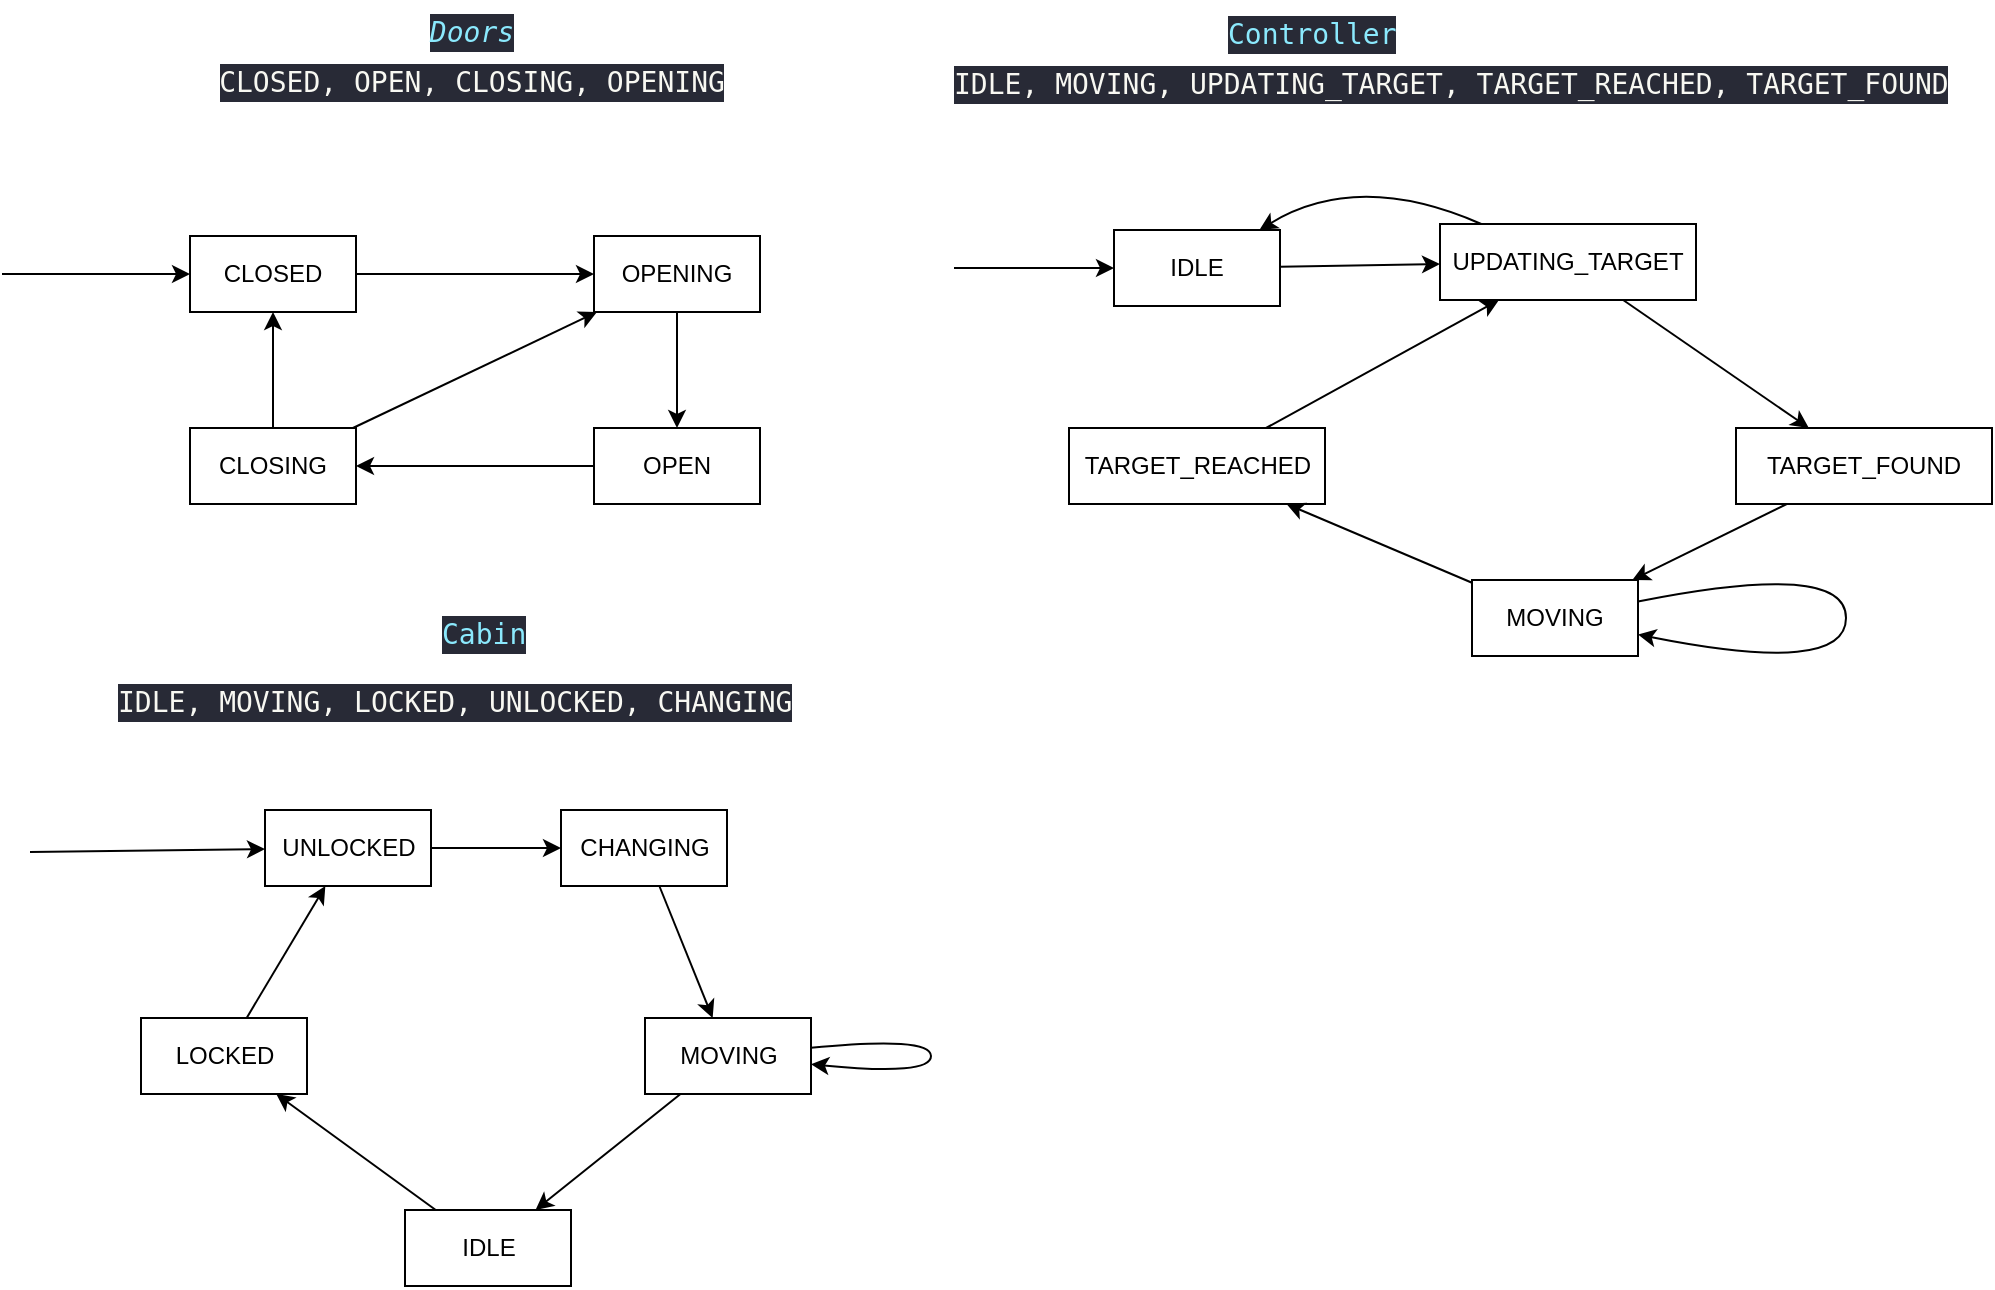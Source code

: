 <mxfile>
    <diagram id="HSBRLxu3J_i20yab42OU" name="Page-1">
        <mxGraphModel dx="756" dy="625" grid="0" gridSize="10" guides="1" tooltips="1" connect="1" arrows="1" fold="1" page="0" pageScale="1" pageWidth="850" pageHeight="1100" math="0" shadow="0">
            <root>
                <mxCell id="0"/>
                <mxCell id="1" parent="0"/>
                <mxCell id="2" value="&lt;div style=&quot;color: rgb(248, 248, 242); background-color: rgb(40, 42, 54); font-family: &amp;quot;Fira Code&amp;quot;, &amp;quot;Droid Sans Mono&amp;quot;, &amp;quot;monospace&amp;quot;, monospace; font-size: 14px; line-height: 19px;&quot;&gt;CLOSED, OPEN, CLOSING, OPENING&lt;/div&gt;" style="text;html=1;strokeColor=none;fillColor=none;align=center;verticalAlign=middle;whiteSpace=wrap;rounded=0;" parent="1" vertex="1">
                    <mxGeometry x="151" y="61" width="276" height="30" as="geometry"/>
                </mxCell>
                <mxCell id="3" value="&lt;div style=&quot;color: rgb(248, 248, 242); background-color: rgb(40, 42, 54); font-family: &amp;quot;Fira Code&amp;quot;, &amp;quot;Droid Sans Mono&amp;quot;, &amp;quot;monospace&amp;quot;, monospace; font-size: 14px; line-height: 19px;&quot;&gt;&lt;span style=&quot;color: #8be9fd;font-style: italic;&quot;&gt;Doors&lt;/span&gt;&lt;/div&gt;" style="text;html=1;strokeColor=none;fillColor=none;align=center;verticalAlign=middle;whiteSpace=wrap;rounded=0;" parent="1" vertex="1">
                    <mxGeometry x="259" y="36" width="60" height="30" as="geometry"/>
                </mxCell>
                <mxCell id="4" value="CLOSED" style="rounded=0;whiteSpace=wrap;html=1;" parent="1" vertex="1">
                    <mxGeometry x="148" y="153" width="83" height="38" as="geometry"/>
                </mxCell>
                <mxCell id="6" value="OPENING" style="rounded=0;whiteSpace=wrap;html=1;" parent="1" vertex="1">
                    <mxGeometry x="350" y="153" width="83" height="38" as="geometry"/>
                </mxCell>
                <mxCell id="7" value="CLOSING" style="rounded=0;whiteSpace=wrap;html=1;" parent="1" vertex="1">
                    <mxGeometry x="148" y="249" width="83" height="38" as="geometry"/>
                </mxCell>
                <mxCell id="8" value="OPEN" style="rounded=0;whiteSpace=wrap;html=1;" parent="1" vertex="1">
                    <mxGeometry x="350" y="249" width="83" height="38" as="geometry"/>
                </mxCell>
                <mxCell id="9" value="" style="endArrow=classic;html=1;curved=1;" parent="1" source="4" target="6" edge="1">
                    <mxGeometry width="50" height="50" relative="1" as="geometry">
                        <mxPoint x="554" y="303" as="sourcePoint"/>
                        <mxPoint x="604" y="253" as="targetPoint"/>
                    </mxGeometry>
                </mxCell>
                <mxCell id="10" value="" style="endArrow=classic;html=1;curved=1;" parent="1" source="6" target="8" edge="1">
                    <mxGeometry width="50" height="50" relative="1" as="geometry">
                        <mxPoint x="554" y="303" as="sourcePoint"/>
                        <mxPoint x="604" y="253" as="targetPoint"/>
                    </mxGeometry>
                </mxCell>
                <mxCell id="11" value="" style="endArrow=classic;html=1;curved=1;" parent="1" source="8" target="7" edge="1">
                    <mxGeometry width="50" height="50" relative="1" as="geometry">
                        <mxPoint x="554" y="303" as="sourcePoint"/>
                        <mxPoint x="604" y="253" as="targetPoint"/>
                    </mxGeometry>
                </mxCell>
                <mxCell id="12" value="" style="endArrow=classic;html=1;curved=1;" parent="1" source="7" target="4" edge="1">
                    <mxGeometry width="50" height="50" relative="1" as="geometry">
                        <mxPoint x="554" y="303" as="sourcePoint"/>
                        <mxPoint x="604" y="253" as="targetPoint"/>
                    </mxGeometry>
                </mxCell>
                <mxCell id="13" value="" style="endArrow=classic;html=1;curved=1;" parent="1" source="7" target="6" edge="1">
                    <mxGeometry width="50" height="50" relative="1" as="geometry">
                        <mxPoint x="554" y="303" as="sourcePoint"/>
                        <mxPoint x="604" y="253" as="targetPoint"/>
                    </mxGeometry>
                </mxCell>
                <mxCell id="14" value="" style="endArrow=classic;html=1;curved=1;" parent="1" target="4" edge="1">
                    <mxGeometry width="50" height="50" relative="1" as="geometry">
                        <mxPoint x="54" y="172" as="sourcePoint"/>
                        <mxPoint x="449" y="253" as="targetPoint"/>
                    </mxGeometry>
                </mxCell>
                <mxCell id="15" value="&lt;div style=&quot;color: rgb(248, 248, 242); background-color: rgb(40, 42, 54); font-family: &amp;quot;Fira Code&amp;quot;, &amp;quot;Droid Sans Mono&amp;quot;, &amp;quot;monospace&amp;quot;, monospace; font-weight: normal; font-size: 14px; line-height: 19px;&quot;&gt;&lt;div&gt;&lt;span style=&quot;color: #8be9fd;&quot;&gt;Controller&lt;/span&gt;&lt;/div&gt;&lt;/div&gt;" style="text;whiteSpace=wrap;html=1;" parent="1" vertex="1">
                    <mxGeometry x="665.004" y="35.996" width="112" height="41" as="geometry"/>
                </mxCell>
                <mxCell id="16" value="&lt;div style=&quot;color: rgb(248, 248, 242); background-color: rgb(40, 42, 54); font-family: &amp;quot;Fira Code&amp;quot;, &amp;quot;Droid Sans Mono&amp;quot;, &amp;quot;monospace&amp;quot;, monospace; font-weight: normal; font-size: 14px; line-height: 19px;&quot;&gt;&lt;div&gt;&lt;span style=&quot;color: #f8f8f2;&quot;&gt;IDLE&lt;/span&gt;&lt;span style=&quot;color: #f8f8f2;&quot;&gt;,&amp;nbsp;&lt;/span&gt;MOVING, UPDATING_TARGET, TARGET_REACHED, TARGET_FOUND&lt;/div&gt;&lt;/div&gt;" style="text;whiteSpace=wrap;html=1;" parent="1" vertex="1">
                    <mxGeometry x="528" y="61" width="508" height="48" as="geometry"/>
                </mxCell>
                <mxCell id="17" value="IDLE" style="rounded=0;whiteSpace=wrap;html=1;" parent="1" vertex="1">
                    <mxGeometry x="610" y="150" width="83" height="38" as="geometry"/>
                </mxCell>
                <mxCell id="18" value="MOVING" style="rounded=0;whiteSpace=wrap;html=1;" parent="1" vertex="1">
                    <mxGeometry x="789" y="325" width="83" height="38" as="geometry"/>
                </mxCell>
                <mxCell id="19" value="UPDATING_TARGET" style="rounded=0;whiteSpace=wrap;html=1;" parent="1" vertex="1">
                    <mxGeometry x="773" y="147" width="128" height="38" as="geometry"/>
                </mxCell>
                <mxCell id="20" value="TARGET_REACHED" style="rounded=0;whiteSpace=wrap;html=1;" parent="1" vertex="1">
                    <mxGeometry x="587.5" y="249" width="128" height="38" as="geometry"/>
                </mxCell>
                <mxCell id="21" value="" style="endArrow=classic;html=1;curved=1;" parent="1" target="17" edge="1">
                    <mxGeometry width="50" height="50" relative="1" as="geometry">
                        <mxPoint x="530" y="169" as="sourcePoint"/>
                        <mxPoint x="801" y="186" as="targetPoint"/>
                    </mxGeometry>
                </mxCell>
                <mxCell id="22" value="" style="endArrow=classic;html=1;curved=1;" parent="1" source="17" target="19" edge="1">
                    <mxGeometry width="50" height="50" relative="1" as="geometry">
                        <mxPoint x="759" y="236" as="sourcePoint"/>
                        <mxPoint x="809" y="186" as="targetPoint"/>
                        <Array as="points"/>
                    </mxGeometry>
                </mxCell>
                <mxCell id="23" value="" style="endArrow=classic;html=1;curved=1;" parent="1" source="20" target="19" edge="1">
                    <mxGeometry width="50" height="50" relative="1" as="geometry">
                        <mxPoint x="759" y="236" as="sourcePoint"/>
                        <mxPoint x="809" y="186" as="targetPoint"/>
                    </mxGeometry>
                </mxCell>
                <mxCell id="24" value="" style="endArrow=classic;html=1;curved=1;" parent="1" source="18" target="18" edge="1">
                    <mxGeometry width="50" height="50" relative="1" as="geometry">
                        <mxPoint x="830" y="390" as="sourcePoint"/>
                        <mxPoint x="880" y="340" as="targetPoint"/>
                        <Array as="points">
                            <mxPoint x="976" y="315"/>
                        </Array>
                    </mxGeometry>
                </mxCell>
                <mxCell id="26" value="" style="endArrow=classic;html=1;curved=1;" parent="1" source="19" target="17" edge="1">
                    <mxGeometry width="50" height="50" relative="1" as="geometry">
                        <mxPoint x="736" y="236" as="sourcePoint"/>
                        <mxPoint x="786" y="186" as="targetPoint"/>
                        <Array as="points">
                            <mxPoint x="732" y="120"/>
                        </Array>
                    </mxGeometry>
                </mxCell>
                <mxCell id="27" value="" style="endArrow=classic;html=1;curved=1;" parent="1" source="18" target="20" edge="1">
                    <mxGeometry width="50" height="50" relative="1" as="geometry">
                        <mxPoint x="736" y="236" as="sourcePoint"/>
                        <mxPoint x="786" y="186" as="targetPoint"/>
                    </mxGeometry>
                </mxCell>
                <mxCell id="28" value="&lt;div style=&quot;color: rgb(248, 248, 242); background-color: rgb(40, 42, 54); font-family: &amp;quot;Fira Code&amp;quot;, &amp;quot;Droid Sans Mono&amp;quot;, &amp;quot;monospace&amp;quot;, monospace; font-weight: normal; font-size: 14px; line-height: 19px;&quot;&gt;&lt;div&gt;&lt;span style=&quot;color: #8be9fd;&quot;&gt;Cabin&lt;/span&gt;&lt;/div&gt;&lt;/div&gt;" style="text;whiteSpace=wrap;html=1;" parent="1" vertex="1">
                    <mxGeometry x="271.501" y="335.996" width="70" height="41" as="geometry"/>
                </mxCell>
                <mxCell id="29" value="&lt;div style=&quot;color: rgb(248, 248, 242); background-color: rgb(40, 42, 54); font-family: &amp;quot;Fira Code&amp;quot;, &amp;quot;Droid Sans Mono&amp;quot;, &amp;quot;monospace&amp;quot;, monospace; font-weight: normal; font-size: 14px; line-height: 19px;&quot;&gt;&lt;div&gt;&lt;span style=&quot;color: #f8f8f2;&quot;&gt;IDLE&lt;/span&gt;&lt;span style=&quot;color: #f8f8f2;&quot;&gt;, &lt;/span&gt;&lt;span style=&quot;color: #f8f8f2;&quot;&gt;MOVING&lt;/span&gt;&lt;span style=&quot;color: #f8f8f2;&quot;&gt;, &lt;/span&gt;&lt;span style=&quot;color: #f8f8f2;&quot;&gt;LOCKED&lt;/span&gt;&lt;span style=&quot;color: #f8f8f2;&quot;&gt;, &lt;/span&gt;&lt;span style=&quot;color: #f8f8f2;&quot;&gt;UNLOCKED&lt;/span&gt;&lt;span style=&quot;color: #f8f8f2;&quot;&gt;, &lt;/span&gt;&lt;span style=&quot;color: #f8f8f2;&quot;&gt;CHANGING&lt;/span&gt;&lt;/div&gt;&lt;/div&gt;" style="text;whiteSpace=wrap;html=1;" parent="1" vertex="1">
                    <mxGeometry x="109.501" y="369.996" width="364" height="41" as="geometry"/>
                </mxCell>
                <mxCell id="30" value="UNLOCKED" style="rounded=0;whiteSpace=wrap;html=1;" parent="1" vertex="1">
                    <mxGeometry x="185.5" y="440" width="83" height="38" as="geometry"/>
                </mxCell>
                <mxCell id="31" value="" style="endArrow=classic;html=1;curved=1;" parent="1" target="30" edge="1">
                    <mxGeometry width="50" height="50" relative="1" as="geometry">
                        <mxPoint x="68" y="461" as="sourcePoint"/>
                        <mxPoint x="389.5" y="346" as="targetPoint"/>
                    </mxGeometry>
                </mxCell>
                <mxCell id="32" value="CHANGING" style="rounded=0;whiteSpace=wrap;html=1;" parent="1" vertex="1">
                    <mxGeometry x="333.5" y="440" width="83" height="38" as="geometry"/>
                </mxCell>
                <mxCell id="33" value="LOCKED" style="rounded=0;whiteSpace=wrap;html=1;" parent="1" vertex="1">
                    <mxGeometry x="123.5" y="544" width="83" height="38" as="geometry"/>
                </mxCell>
                <mxCell id="34" value="MOVING" style="rounded=0;whiteSpace=wrap;html=1;" parent="1" vertex="1">
                    <mxGeometry x="375.5" y="544" width="83" height="38" as="geometry"/>
                </mxCell>
                <mxCell id="35" value="IDLE" style="rounded=0;whiteSpace=wrap;html=1;" parent="1" vertex="1">
                    <mxGeometry x="255.5" y="640" width="83" height="38" as="geometry"/>
                </mxCell>
                <mxCell id="36" value="" style="endArrow=classic;html=1;curved=1;" parent="1" source="35" target="33" edge="1">
                    <mxGeometry width="50" height="50" relative="1" as="geometry">
                        <mxPoint x="339.5" y="496" as="sourcePoint"/>
                        <mxPoint x="389.5" y="446" as="targetPoint"/>
                    </mxGeometry>
                </mxCell>
                <mxCell id="37" value="" style="endArrow=classic;html=1;curved=1;" parent="1" source="33" target="30" edge="1">
                    <mxGeometry width="50" height="50" relative="1" as="geometry">
                        <mxPoint x="339.5" y="496" as="sourcePoint"/>
                        <mxPoint x="389.5" y="446" as="targetPoint"/>
                    </mxGeometry>
                </mxCell>
                <mxCell id="38" value="" style="endArrow=classic;html=1;curved=1;" parent="1" source="30" target="32" edge="1">
                    <mxGeometry width="50" height="50" relative="1" as="geometry">
                        <mxPoint x="339.5" y="496" as="sourcePoint"/>
                        <mxPoint x="395.5" y="439" as="targetPoint"/>
                    </mxGeometry>
                </mxCell>
                <mxCell id="39" value="" style="endArrow=classic;html=1;curved=1;" parent="1" source="32" target="34" edge="1">
                    <mxGeometry width="50" height="50" relative="1" as="geometry">
                        <mxPoint x="339.5" y="496" as="sourcePoint"/>
                        <mxPoint x="389.5" y="446" as="targetPoint"/>
                    </mxGeometry>
                </mxCell>
                <mxCell id="40" value="" style="endArrow=classic;html=1;curved=1;" parent="1" source="34" target="34" edge="1">
                    <mxGeometry width="50" height="50" relative="1" as="geometry">
                        <mxPoint x="339.5" y="496" as="sourcePoint"/>
                        <mxPoint x="470.5" y="648" as="targetPoint"/>
                        <Array as="points">
                            <mxPoint x="518.5" y="567"/>
                        </Array>
                    </mxGeometry>
                </mxCell>
                <mxCell id="41" value="" style="endArrow=classic;html=1;curved=1;" parent="1" source="34" target="35" edge="1">
                    <mxGeometry width="50" height="50" relative="1" as="geometry">
                        <mxPoint x="339.5" y="496" as="sourcePoint"/>
                        <mxPoint x="389.5" y="446" as="targetPoint"/>
                    </mxGeometry>
                </mxCell>
                <mxCell id="42" value="TARGET_FOUND" style="rounded=0;whiteSpace=wrap;html=1;" vertex="1" parent="1">
                    <mxGeometry x="921" y="249" width="128" height="38" as="geometry"/>
                </mxCell>
                <mxCell id="43" value="" style="endArrow=classic;html=1;" edge="1" parent="1" source="19" target="42">
                    <mxGeometry width="50" height="50" relative="1" as="geometry">
                        <mxPoint x="719" y="162" as="sourcePoint"/>
                        <mxPoint x="769" y="112" as="targetPoint"/>
                    </mxGeometry>
                </mxCell>
                <mxCell id="44" value="" style="endArrow=classic;html=1;" edge="1" parent="1" source="42" target="18">
                    <mxGeometry width="50" height="50" relative="1" as="geometry">
                        <mxPoint x="719" y="162" as="sourcePoint"/>
                        <mxPoint x="769" y="112" as="targetPoint"/>
                    </mxGeometry>
                </mxCell>
            </root>
        </mxGraphModel>
    </diagram>
</mxfile>